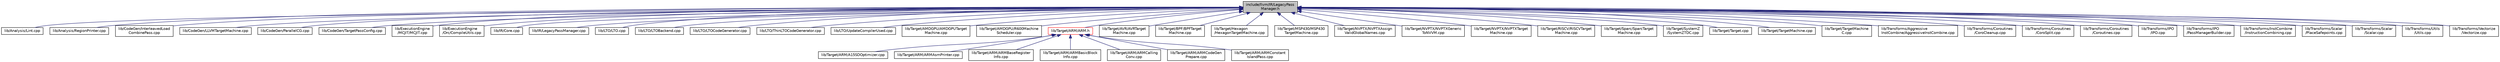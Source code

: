 digraph "include/llvm/IR/LegacyPassManager.h"
{
 // LATEX_PDF_SIZE
  bgcolor="transparent";
  edge [fontname="Helvetica",fontsize="10",labelfontname="Helvetica",labelfontsize="10"];
  node [fontname="Helvetica",fontsize="10",shape="box"];
  Node1 [label="include/llvm/IR/LegacyPass\lManager.h",height=0.2,width=0.4,color="black", fillcolor="grey75", style="filled", fontcolor="black",tooltip=" "];
  Node1 -> Node2 [dir="back",color="midnightblue",fontsize="10",style="solid",fontname="Helvetica"];
  Node2 [label="lib/Analysis/Lint.cpp",height=0.2,width=0.4,color="black",URL="$Lint_8cpp.html",tooltip=" "];
  Node1 -> Node3 [dir="back",color="midnightblue",fontsize="10",style="solid",fontname="Helvetica"];
  Node3 [label="lib/Analysis/RegionPrinter.cpp",height=0.2,width=0.4,color="black",URL="$RegionPrinter_8cpp.html",tooltip=" "];
  Node1 -> Node4 [dir="back",color="midnightblue",fontsize="10",style="solid",fontname="Helvetica"];
  Node4 [label="lib/CodeGen/InterleavedLoad\lCombinePass.cpp",height=0.2,width=0.4,color="black",URL="$InterleavedLoadCombinePass_8cpp.html",tooltip=" "];
  Node1 -> Node5 [dir="back",color="midnightblue",fontsize="10",style="solid",fontname="Helvetica"];
  Node5 [label="lib/CodeGen/LLVMTargetMachine.cpp",height=0.2,width=0.4,color="black",URL="$LLVMTargetMachine_8cpp.html",tooltip=" "];
  Node1 -> Node6 [dir="back",color="midnightblue",fontsize="10",style="solid",fontname="Helvetica"];
  Node6 [label="lib/CodeGen/ParallelCG.cpp",height=0.2,width=0.4,color="black",URL="$ParallelCG_8cpp.html",tooltip=" "];
  Node1 -> Node7 [dir="back",color="midnightblue",fontsize="10",style="solid",fontname="Helvetica"];
  Node7 [label="lib/CodeGen/TargetPassConfig.cpp",height=0.2,width=0.4,color="black",URL="$TargetPassConfig_8cpp.html",tooltip=" "];
  Node1 -> Node8 [dir="back",color="midnightblue",fontsize="10",style="solid",fontname="Helvetica"];
  Node8 [label="lib/ExecutionEngine\l/MCJIT/MCJIT.cpp",height=0.2,width=0.4,color="black",URL="$MCJIT_8cpp.html",tooltip=" "];
  Node1 -> Node9 [dir="back",color="midnightblue",fontsize="10",style="solid",fontname="Helvetica"];
  Node9 [label="lib/ExecutionEngine\l/Orc/CompileUtils.cpp",height=0.2,width=0.4,color="black",URL="$CompileUtils_8cpp.html",tooltip=" "];
  Node1 -> Node10 [dir="back",color="midnightblue",fontsize="10",style="solid",fontname="Helvetica"];
  Node10 [label="lib/IR/Core.cpp",height=0.2,width=0.4,color="black",URL="$IR_2Core_8cpp.html",tooltip=" "];
  Node1 -> Node11 [dir="back",color="midnightblue",fontsize="10",style="solid",fontname="Helvetica"];
  Node11 [label="lib/IR/LegacyPassManager.cpp",height=0.2,width=0.4,color="black",URL="$LegacyPassManager_8cpp.html",tooltip=" "];
  Node1 -> Node12 [dir="back",color="midnightblue",fontsize="10",style="solid",fontname="Helvetica"];
  Node12 [label="lib/LTO/LTO.cpp",height=0.2,width=0.4,color="black",URL="$LTO_8cpp.html",tooltip=" "];
  Node1 -> Node13 [dir="back",color="midnightblue",fontsize="10",style="solid",fontname="Helvetica"];
  Node13 [label="lib/LTO/LTOBackend.cpp",height=0.2,width=0.4,color="black",URL="$LTOBackend_8cpp.html",tooltip=" "];
  Node1 -> Node14 [dir="back",color="midnightblue",fontsize="10",style="solid",fontname="Helvetica"];
  Node14 [label="lib/LTO/LTOCodeGenerator.cpp",height=0.2,width=0.4,color="black",URL="$LTOCodeGenerator_8cpp.html",tooltip=" "];
  Node1 -> Node15 [dir="back",color="midnightblue",fontsize="10",style="solid",fontname="Helvetica"];
  Node15 [label="lib/LTO/ThinLTOCodeGenerator.cpp",height=0.2,width=0.4,color="black",URL="$ThinLTOCodeGenerator_8cpp.html",tooltip=" "];
  Node1 -> Node16 [dir="back",color="midnightblue",fontsize="10",style="solid",fontname="Helvetica"];
  Node16 [label="lib/LTO/UpdateCompilerUsed.cpp",height=0.2,width=0.4,color="black",URL="$UpdateCompilerUsed_8cpp.html",tooltip=" "];
  Node1 -> Node17 [dir="back",color="midnightblue",fontsize="10",style="solid",fontname="Helvetica"];
  Node17 [label="lib/Target/AMDGPU/AMDGPUTarget\lMachine.cpp",height=0.2,width=0.4,color="black",URL="$AMDGPUTargetMachine_8cpp.html",tooltip="The AMDGPU target machine contains all of the hardware specific information needed to emit code for R..."];
  Node1 -> Node18 [dir="back",color="midnightblue",fontsize="10",style="solid",fontname="Helvetica"];
  Node18 [label="lib/Target/AMDGPU/R600Machine\lScheduler.cpp",height=0.2,width=0.4,color="black",URL="$R600MachineScheduler_8cpp.html",tooltip="R600 Machine Scheduler interface."];
  Node1 -> Node19 [dir="back",color="midnightblue",fontsize="10",style="solid",fontname="Helvetica"];
  Node19 [label="lib/Target/ARM/ARM.h",height=0.2,width=0.4,color="red",URL="$ARM_8h.html",tooltip=" "];
  Node19 -> Node20 [dir="back",color="midnightblue",fontsize="10",style="solid",fontname="Helvetica"];
  Node20 [label="lib/Target/ARM/A15SDOptimizer.cpp",height=0.2,width=0.4,color="black",URL="$A15SDOptimizer_8cpp.html",tooltip=" "];
  Node19 -> Node21 [dir="back",color="midnightblue",fontsize="10",style="solid",fontname="Helvetica"];
  Node21 [label="lib/Target/ARM/ARMAsmPrinter.cpp",height=0.2,width=0.4,color="black",URL="$ARMAsmPrinter_8cpp.html",tooltip=" "];
  Node19 -> Node22 [dir="back",color="midnightblue",fontsize="10",style="solid",fontname="Helvetica"];
  Node22 [label="lib/Target/ARM/ARMBaseRegister\lInfo.cpp",height=0.2,width=0.4,color="black",URL="$ARMBaseRegisterInfo_8cpp.html",tooltip=" "];
  Node19 -> Node23 [dir="back",color="midnightblue",fontsize="10",style="solid",fontname="Helvetica"];
  Node23 [label="lib/Target/ARM/ARMBasicBlock\lInfo.cpp",height=0.2,width=0.4,color="black",URL="$ARMBasicBlockInfo_8cpp.html",tooltip=" "];
  Node19 -> Node24 [dir="back",color="midnightblue",fontsize="10",style="solid",fontname="Helvetica"];
  Node24 [label="lib/Target/ARM/ARMCalling\lConv.cpp",height=0.2,width=0.4,color="black",URL="$ARMCallingConv_8cpp.html",tooltip=" "];
  Node19 -> Node25 [dir="back",color="midnightblue",fontsize="10",style="solid",fontname="Helvetica"];
  Node25 [label="lib/Target/ARM/ARMCodeGen\lPrepare.cpp",height=0.2,width=0.4,color="black",URL="$ARMCodeGenPrepare_8cpp.html",tooltip="This pass inserts intrinsics to handle small types that would otherwise be promoted during legalizati..."];
  Node19 -> Node26 [dir="back",color="midnightblue",fontsize="10",style="solid",fontname="Helvetica"];
  Node26 [label="lib/Target/ARM/ARMConstant\lIslandPass.cpp",height=0.2,width=0.4,color="black",URL="$ARMConstantIslandPass_8cpp.html",tooltip=" "];
  Node1 -> Node43 [dir="back",color="midnightblue",fontsize="10",style="solid",fontname="Helvetica"];
  Node43 [label="lib/Target/AVR/AVRTarget\lMachine.cpp",height=0.2,width=0.4,color="black",URL="$AVRTargetMachine_8cpp.html",tooltip=" "];
  Node1 -> Node44 [dir="back",color="midnightblue",fontsize="10",style="solid",fontname="Helvetica"];
  Node44 [label="lib/Target/BPF/BPFTarget\lMachine.cpp",height=0.2,width=0.4,color="black",URL="$BPFTargetMachine_8cpp.html",tooltip=" "];
  Node1 -> Node45 [dir="back",color="midnightblue",fontsize="10",style="solid",fontname="Helvetica"];
  Node45 [label="lib/Target/Hexagon\l/HexagonTargetMachine.cpp",height=0.2,width=0.4,color="black",URL="$HexagonTargetMachine_8cpp.html",tooltip=" "];
  Node1 -> Node46 [dir="back",color="midnightblue",fontsize="10",style="solid",fontname="Helvetica"];
  Node46 [label="lib/Target/MSP430/MSP430\lTargetMachine.cpp",height=0.2,width=0.4,color="black",URL="$MSP430TargetMachine_8cpp.html",tooltip=" "];
  Node1 -> Node47 [dir="back",color="midnightblue",fontsize="10",style="solid",fontname="Helvetica"];
  Node47 [label="lib/Target/NVPTX/NVPTXAssign\lValidGlobalNames.cpp",height=0.2,width=0.4,color="black",URL="$NVPTXAssignValidGlobalNames_8cpp.html",tooltip=" "];
  Node1 -> Node48 [dir="back",color="midnightblue",fontsize="10",style="solid",fontname="Helvetica"];
  Node48 [label="lib/Target/NVPTX/NVPTXGeneric\lToNVVM.cpp",height=0.2,width=0.4,color="black",URL="$NVPTXGenericToNVVM_8cpp.html",tooltip=" "];
  Node1 -> Node49 [dir="back",color="midnightblue",fontsize="10",style="solid",fontname="Helvetica"];
  Node49 [label="lib/Target/NVPTX/NVPTXTarget\lMachine.cpp",height=0.2,width=0.4,color="black",URL="$NVPTXTargetMachine_8cpp.html",tooltip=" "];
  Node1 -> Node50 [dir="back",color="midnightblue",fontsize="10",style="solid",fontname="Helvetica"];
  Node50 [label="lib/Target/RISCV/RISCVTarget\lMachine.cpp",height=0.2,width=0.4,color="black",URL="$RISCVTargetMachine_8cpp.html",tooltip=" "];
  Node1 -> Node51 [dir="back",color="midnightblue",fontsize="10",style="solid",fontname="Helvetica"];
  Node51 [label="lib/Target/Sparc/SparcTarget\lMachine.cpp",height=0.2,width=0.4,color="black",URL="$SparcTargetMachine_8cpp.html",tooltip=" "];
  Node1 -> Node52 [dir="back",color="midnightblue",fontsize="10",style="solid",fontname="Helvetica"];
  Node52 [label="lib/Target/SystemZ\l/SystemZTDC.cpp",height=0.2,width=0.4,color="black",URL="$SystemZTDC_8cpp.html",tooltip=" "];
  Node1 -> Node53 [dir="back",color="midnightblue",fontsize="10",style="solid",fontname="Helvetica"];
  Node53 [label="lib/Target/Target.cpp",height=0.2,width=0.4,color="black",URL="$Target_8cpp.html",tooltip=" "];
  Node1 -> Node54 [dir="back",color="midnightblue",fontsize="10",style="solid",fontname="Helvetica"];
  Node54 [label="lib/Target/TargetMachine.cpp",height=0.2,width=0.4,color="black",URL="$TargetMachine_8cpp.html",tooltip=" "];
  Node1 -> Node55 [dir="back",color="midnightblue",fontsize="10",style="solid",fontname="Helvetica"];
  Node55 [label="lib/Target/TargetMachine\lC.cpp",height=0.2,width=0.4,color="black",URL="$TargetMachineC_8cpp.html",tooltip=" "];
  Node1 -> Node56 [dir="back",color="midnightblue",fontsize="10",style="solid",fontname="Helvetica"];
  Node56 [label="lib/Transforms/Aggressive\lInstCombine/AggressiveInstCombine.cpp",height=0.2,width=0.4,color="black",URL="$AggressiveInstCombine_8cpp.html",tooltip=" "];
  Node1 -> Node57 [dir="back",color="midnightblue",fontsize="10",style="solid",fontname="Helvetica"];
  Node57 [label="lib/Transforms/Coroutines\l/CoroCleanup.cpp",height=0.2,width=0.4,color="black",URL="$CoroCleanup_8cpp.html",tooltip=" "];
  Node1 -> Node58 [dir="back",color="midnightblue",fontsize="10",style="solid",fontname="Helvetica"];
  Node58 [label="lib/Transforms/Coroutines\l/CoroSplit.cpp",height=0.2,width=0.4,color="black",URL="$CoroSplit_8cpp.html",tooltip=" "];
  Node1 -> Node59 [dir="back",color="midnightblue",fontsize="10",style="solid",fontname="Helvetica"];
  Node59 [label="lib/Transforms/Coroutines\l/Coroutines.cpp",height=0.2,width=0.4,color="black",URL="$Coroutines_8cpp.html",tooltip=" "];
  Node1 -> Node60 [dir="back",color="midnightblue",fontsize="10",style="solid",fontname="Helvetica"];
  Node60 [label="lib/Transforms/IPO\l/IPO.cpp",height=0.2,width=0.4,color="black",URL="$IPO_8cpp.html",tooltip=" "];
  Node1 -> Node61 [dir="back",color="midnightblue",fontsize="10",style="solid",fontname="Helvetica"];
  Node61 [label="lib/Transforms/IPO\l/PassManagerBuilder.cpp",height=0.2,width=0.4,color="black",URL="$PassManagerBuilder_8cpp.html",tooltip=" "];
  Node1 -> Node62 [dir="back",color="midnightblue",fontsize="10",style="solid",fontname="Helvetica"];
  Node62 [label="lib/Transforms/InstCombine\l/InstructionCombining.cpp",height=0.2,width=0.4,color="black",URL="$InstructionCombining_8cpp.html",tooltip=" "];
  Node1 -> Node63 [dir="back",color="midnightblue",fontsize="10",style="solid",fontname="Helvetica"];
  Node63 [label="lib/Transforms/Scalar\l/PlaceSafepoints.cpp",height=0.2,width=0.4,color="black",URL="$PlaceSafepoints_8cpp.html",tooltip=" "];
  Node1 -> Node64 [dir="back",color="midnightblue",fontsize="10",style="solid",fontname="Helvetica"];
  Node64 [label="lib/Transforms/Scalar\l/Scalar.cpp",height=0.2,width=0.4,color="black",URL="$Scalar_8cpp.html",tooltip=" "];
  Node1 -> Node65 [dir="back",color="midnightblue",fontsize="10",style="solid",fontname="Helvetica"];
  Node65 [label="lib/Transforms/Utils\l/Utils.cpp",height=0.2,width=0.4,color="black",URL="$Transforms_2Utils_2Utils_8cpp.html",tooltip=" "];
  Node1 -> Node66 [dir="back",color="midnightblue",fontsize="10",style="solid",fontname="Helvetica"];
  Node66 [label="lib/Transforms/Vectorize\l/Vectorize.cpp",height=0.2,width=0.4,color="black",URL="$Vectorize_8cpp.html",tooltip=" "];
}
